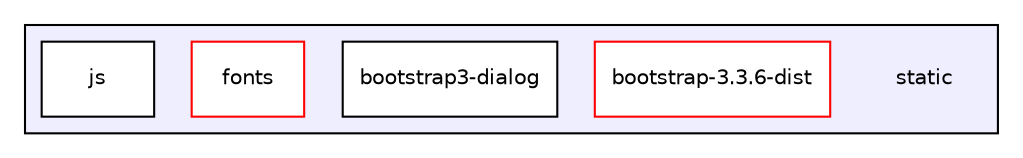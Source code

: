 digraph "/home/unko/code/maturitni-projekt/web-client/static" {
  compound=true
  node [ fontsize="10", fontname="Helvetica"];
  edge [ labelfontsize="10", labelfontname="Helvetica"];
  subgraph clusterdir_d8f381a0b77e017d7215fb6cbc9ce255 {
    graph [ bgcolor="#eeeeff", pencolor="black", label="" URL="dir_d8f381a0b77e017d7215fb6cbc9ce255.html"];
    dir_d8f381a0b77e017d7215fb6cbc9ce255 [shape=plaintext label="static"];
    dir_3fc6c9d0d6622472eb853eb170cbeacc [shape=box label="bootstrap-3.3.6-dist" color="red" fillcolor="white" style="filled" URL="dir_3fc6c9d0d6622472eb853eb170cbeacc.html"];
    dir_ab2ae804b66b299a991d436ec61917df [shape=box label="bootstrap3-dialog" color="black" fillcolor="white" style="filled" URL="dir_ab2ae804b66b299a991d436ec61917df.html"];
    dir_1ac9d1e47c2b614c738ebeb359c27d12 [shape=box label="fonts" color="red" fillcolor="white" style="filled" URL="dir_1ac9d1e47c2b614c738ebeb359c27d12.html"];
    dir_073688f57d2d132e7b60ebe3741ad61a [shape=box label="js" color="black" fillcolor="white" style="filled" URL="dir_073688f57d2d132e7b60ebe3741ad61a.html"];
  }
}
